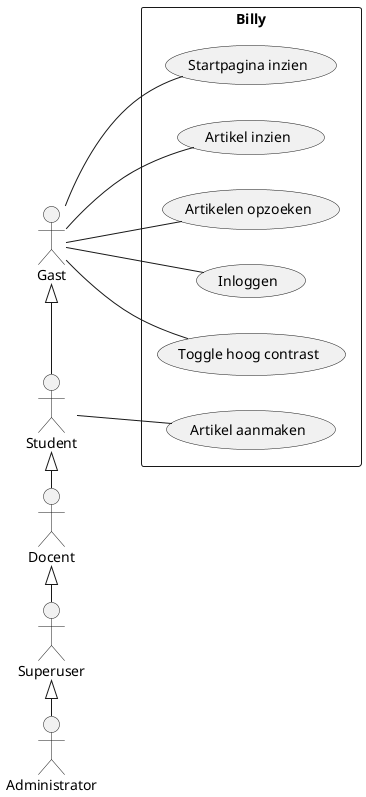 @startuml usecase

left to right direction

rectangle Billy {
  usecase "Startpagina inzien" as UC1
  usecase "Artikel inzien" as UC2
  usecase "Artikelen opzoeken" as UC3
  usecase "Inloggen" as UC4
  usecase "Toggle hoog contrast" as UC5
  usecase "Artikel aanmaken" as UC6
}

actor Gast as g
actor Student as s
actor Docent as d
actor Superuser as su
actor Administrator as a

g -right- UC1
g -right- UC2
g <|-right- s
g -- UC3
g -- UC4
g -- UC5

s <|-right- d
s -- UC6

d <|-right- su

su <|-right- a

@enduml
